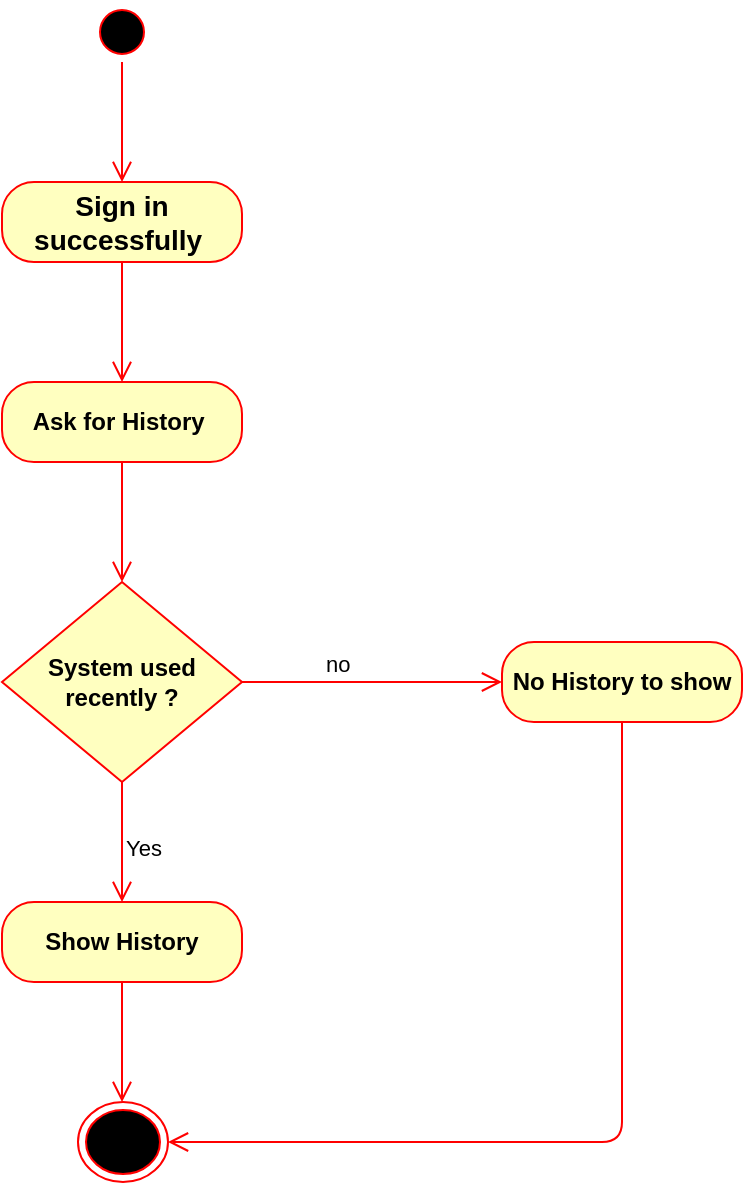 <mxfile version="22.1.18" type="device">
  <diagram id="OfO6IrOssA2LZcvD3G83" name="Page-1">
    <mxGraphModel dx="1059" dy="530" grid="1" gridSize="10" guides="1" tooltips="1" connect="1" arrows="1" fold="1" page="1" pageScale="1" pageWidth="1600" pageHeight="1200" math="0" shadow="0">
      <root>
        <mxCell id="0" />
        <mxCell id="1" parent="0" />
        <mxCell id="Kybo8_xQ0ECMNIKhucnZ-1" value="" style="ellipse;html=1;shape=startState;fillColor=#000000;strokeColor=#ff0000;" parent="1" vertex="1">
          <mxGeometry x="785" y="40" width="30" height="30" as="geometry" />
        </mxCell>
        <mxCell id="Kybo8_xQ0ECMNIKhucnZ-2" value="" style="edgeStyle=orthogonalEdgeStyle;html=1;verticalAlign=bottom;endArrow=open;endSize=8;strokeColor=#ff0000;" parent="1" source="Kybo8_xQ0ECMNIKhucnZ-1" edge="1">
          <mxGeometry relative="1" as="geometry">
            <mxPoint x="800" y="130" as="targetPoint" />
          </mxGeometry>
        </mxCell>
        <mxCell id="Kybo8_xQ0ECMNIKhucnZ-3" value="&lt;b&gt;&lt;font style=&quot;font-size: 14px&quot;&gt;Sign in successfully&amp;nbsp;&lt;/font&gt;&lt;/b&gt;" style="rounded=1;whiteSpace=wrap;html=1;arcSize=40;fontColor=#000000;fillColor=#ffffc0;strokeColor=#ff0000;" parent="1" vertex="1">
          <mxGeometry x="740" y="130" width="120" height="40" as="geometry" />
        </mxCell>
        <mxCell id="Kybo8_xQ0ECMNIKhucnZ-4" value="&lt;b&gt;Ask for History&amp;nbsp;&lt;/b&gt;" style="rounded=1;whiteSpace=wrap;html=1;arcSize=40;fontColor=#000000;fillColor=#ffffc0;strokeColor=#ff0000;" parent="1" vertex="1">
          <mxGeometry x="740" y="230" width="120" height="40" as="geometry" />
        </mxCell>
        <mxCell id="Kybo8_xQ0ECMNIKhucnZ-5" value="" style="edgeStyle=orthogonalEdgeStyle;html=1;verticalAlign=bottom;endArrow=open;endSize=8;strokeColor=#ff0000;" parent="1" source="Kybo8_xQ0ECMNIKhucnZ-4" edge="1">
          <mxGeometry relative="1" as="geometry">
            <mxPoint x="800" y="330" as="targetPoint" />
          </mxGeometry>
        </mxCell>
        <mxCell id="Kybo8_xQ0ECMNIKhucnZ-7" value="" style="edgeStyle=orthogonalEdgeStyle;html=1;verticalAlign=bottom;endArrow=open;endSize=8;strokeColor=#ff0000;exitX=0.5;exitY=1;exitDx=0;exitDy=0;entryX=0.5;entryY=0;entryDx=0;entryDy=0;" parent="1" source="Kybo8_xQ0ECMNIKhucnZ-3" target="Kybo8_xQ0ECMNIKhucnZ-4" edge="1">
          <mxGeometry relative="1" as="geometry">
            <mxPoint x="380" y="220" as="targetPoint" />
          </mxGeometry>
        </mxCell>
        <mxCell id="Kybo8_xQ0ECMNIKhucnZ-9" value="" style="edgeStyle=orthogonalEdgeStyle;html=1;verticalAlign=bottom;endArrow=open;endSize=8;strokeColor=#ff0000;" parent="1" edge="1">
          <mxGeometry relative="1" as="geometry">
            <mxPoint x="800" y="430" as="targetPoint" />
            <mxPoint x="800" y="370" as="sourcePoint" />
          </mxGeometry>
        </mxCell>
        <mxCell id="Kybo8_xQ0ECMNIKhucnZ-10" value="&lt;b&gt;System used recently ?&lt;/b&gt;" style="rhombus;whiteSpace=wrap;html=1;fillColor=#ffffc0;strokeColor=#ff0000;" parent="1" vertex="1">
          <mxGeometry x="740" y="330" width="120" height="100" as="geometry" />
        </mxCell>
        <mxCell id="Kybo8_xQ0ECMNIKhucnZ-11" value="no" style="edgeStyle=orthogonalEdgeStyle;html=1;align=left;verticalAlign=bottom;endArrow=open;endSize=8;strokeColor=#ff0000;entryX=0;entryY=0.5;entryDx=0;entryDy=0;" parent="1" source="Kybo8_xQ0ECMNIKhucnZ-10" target="Kybo8_xQ0ECMNIKhucnZ-13" edge="1">
          <mxGeometry x="-0.385" relative="1" as="geometry">
            <mxPoint x="920" y="350" as="targetPoint" />
            <Array as="points" />
            <mxPoint as="offset" />
          </mxGeometry>
        </mxCell>
        <mxCell id="Kybo8_xQ0ECMNIKhucnZ-12" value="Yes" style="edgeStyle=orthogonalEdgeStyle;html=1;align=left;verticalAlign=top;endArrow=open;endSize=8;strokeColor=#ff0000;entryX=0.5;entryY=0;entryDx=0;entryDy=0;" parent="1" source="Kybo8_xQ0ECMNIKhucnZ-10" target="Kybo8_xQ0ECMNIKhucnZ-15" edge="1">
          <mxGeometry x="-0.333" relative="1" as="geometry">
            <mxPoint x="780" y="430" as="targetPoint" />
            <mxPoint as="offset" />
          </mxGeometry>
        </mxCell>
        <mxCell id="Kybo8_xQ0ECMNIKhucnZ-13" value="&lt;b&gt;No History to show&lt;/b&gt;" style="rounded=1;whiteSpace=wrap;html=1;arcSize=40;fontColor=#000000;fillColor=#ffffc0;strokeColor=#ff0000;" parent="1" vertex="1">
          <mxGeometry x="990" y="360" width="120" height="40" as="geometry" />
        </mxCell>
        <mxCell id="Kybo8_xQ0ECMNIKhucnZ-14" value="" style="edgeStyle=orthogonalEdgeStyle;html=1;verticalAlign=bottom;endArrow=open;endSize=8;strokeColor=#ff0000;entryX=1;entryY=0.5;entryDx=0;entryDy=0;exitX=0.5;exitY=1;exitDx=0;exitDy=0;" parent="1" source="Kybo8_xQ0ECMNIKhucnZ-13" target="Kybo8_xQ0ECMNIKhucnZ-18" edge="1">
          <mxGeometry relative="1" as="geometry">
            <mxPoint x="1050" y="460" as="targetPoint" />
          </mxGeometry>
        </mxCell>
        <mxCell id="Kybo8_xQ0ECMNIKhucnZ-15" value="&lt;b&gt;Show History&lt;/b&gt;" style="rounded=1;whiteSpace=wrap;html=1;arcSize=40;fontColor=#000000;fillColor=#ffffc0;strokeColor=#ff0000;" parent="1" vertex="1">
          <mxGeometry x="740" y="490" width="120" height="40" as="geometry" />
        </mxCell>
        <mxCell id="Kybo8_xQ0ECMNIKhucnZ-16" value="" style="edgeStyle=orthogonalEdgeStyle;html=1;verticalAlign=bottom;endArrow=open;endSize=8;strokeColor=#ff0000;" parent="1" source="Kybo8_xQ0ECMNIKhucnZ-15" edge="1">
          <mxGeometry relative="1" as="geometry">
            <mxPoint x="800" y="590" as="targetPoint" />
          </mxGeometry>
        </mxCell>
        <mxCell id="Kybo8_xQ0ECMNIKhucnZ-18" value="" style="ellipse;html=1;shape=endState;fillColor=#000000;strokeColor=#ff0000;" parent="1" vertex="1">
          <mxGeometry x="778" y="590" width="45" height="40" as="geometry" />
        </mxCell>
      </root>
    </mxGraphModel>
  </diagram>
</mxfile>
